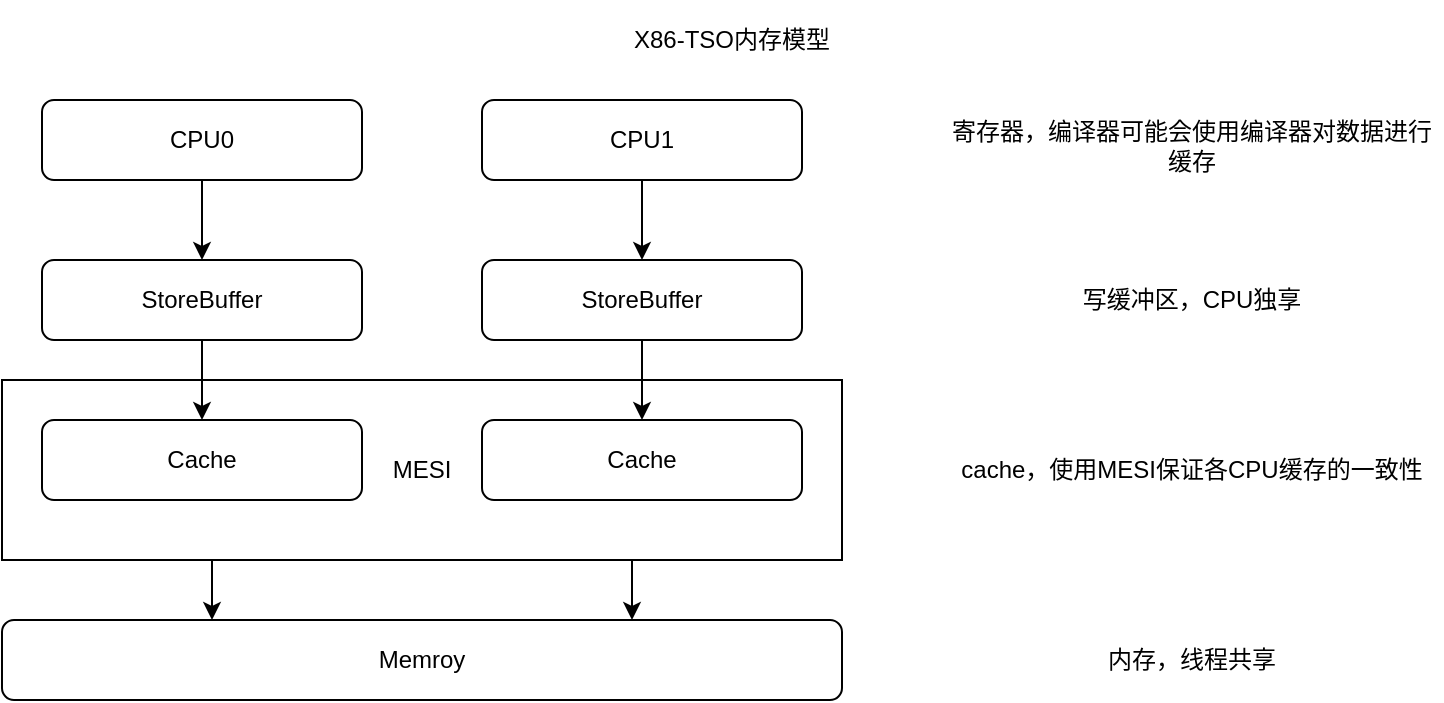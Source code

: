 <mxfile version="13.1.3" type="github">
  <diagram id="C0adtZawv3__-3Yso5-N" name="Page-1">
    <mxGraphModel dx="2029" dy="1131" grid="1" gridSize="10" guides="1" tooltips="1" connect="1" arrows="1" fold="1" page="1" pageScale="1" pageWidth="827" pageHeight="1169" math="0" shadow="0">
      <root>
        <mxCell id="0" />
        <mxCell id="1" parent="0" />
        <mxCell id="F39sRsljc0ifnQZl1Yur-10" value="MESI" style="rounded=0;whiteSpace=wrap;html=1;" vertex="1" parent="1">
          <mxGeometry x="30" y="200" width="420" height="90" as="geometry" />
        </mxCell>
        <mxCell id="F39sRsljc0ifnQZl1Yur-2" value="CPU1" style="rounded=1;whiteSpace=wrap;html=1;" vertex="1" parent="1">
          <mxGeometry x="270" y="60" width="160" height="40" as="geometry" />
        </mxCell>
        <mxCell id="F39sRsljc0ifnQZl1Yur-3" value="StoreBuffer" style="rounded=1;whiteSpace=wrap;html=1;" vertex="1" parent="1">
          <mxGeometry x="50" y="140" width="160" height="40" as="geometry" />
        </mxCell>
        <mxCell id="F39sRsljc0ifnQZl1Yur-4" value="StoreBuffer" style="rounded=1;whiteSpace=wrap;html=1;" vertex="1" parent="1">
          <mxGeometry x="270" y="140" width="160" height="40" as="geometry" />
        </mxCell>
        <mxCell id="F39sRsljc0ifnQZl1Yur-5" value="CPU0" style="rounded=1;whiteSpace=wrap;html=1;" vertex="1" parent="1">
          <mxGeometry x="50" y="60" width="160" height="40" as="geometry" />
        </mxCell>
        <mxCell id="F39sRsljc0ifnQZl1Yur-6" value="" style="endArrow=classic;html=1;exitX=0.5;exitY=1;exitDx=0;exitDy=0;entryX=0.5;entryY=0;entryDx=0;entryDy=0;" edge="1" parent="1" source="F39sRsljc0ifnQZl1Yur-5" target="F39sRsljc0ifnQZl1Yur-3">
          <mxGeometry width="50" height="50" relative="1" as="geometry">
            <mxPoint x="110" y="420" as="sourcePoint" />
            <mxPoint x="160" y="370" as="targetPoint" />
          </mxGeometry>
        </mxCell>
        <mxCell id="F39sRsljc0ifnQZl1Yur-7" value="Cache" style="rounded=1;whiteSpace=wrap;html=1;" vertex="1" parent="1">
          <mxGeometry x="50" y="220" width="160" height="40" as="geometry" />
        </mxCell>
        <mxCell id="F39sRsljc0ifnQZl1Yur-8" value="Memroy" style="rounded=1;whiteSpace=wrap;html=1;" vertex="1" parent="1">
          <mxGeometry x="30" y="320" width="420" height="40" as="geometry" />
        </mxCell>
        <mxCell id="F39sRsljc0ifnQZl1Yur-9" value="Cache" style="rounded=1;whiteSpace=wrap;html=1;" vertex="1" parent="1">
          <mxGeometry x="270" y="220" width="160" height="40" as="geometry" />
        </mxCell>
        <mxCell id="F39sRsljc0ifnQZl1Yur-11" value="" style="endArrow=classic;html=1;exitX=0.5;exitY=1;exitDx=0;exitDy=0;entryX=0.5;entryY=0;entryDx=0;entryDy=0;" edge="1" parent="1" source="F39sRsljc0ifnQZl1Yur-3" target="F39sRsljc0ifnQZl1Yur-7">
          <mxGeometry width="50" height="50" relative="1" as="geometry">
            <mxPoint x="140" y="110" as="sourcePoint" />
            <mxPoint x="140" y="150" as="targetPoint" />
          </mxGeometry>
        </mxCell>
        <mxCell id="F39sRsljc0ifnQZl1Yur-15" value="" style="endArrow=classic;html=1;exitX=0.5;exitY=1;exitDx=0;exitDy=0;" edge="1" parent="1" source="F39sRsljc0ifnQZl1Yur-2" target="F39sRsljc0ifnQZl1Yur-4">
          <mxGeometry width="50" height="50" relative="1" as="geometry">
            <mxPoint x="140" y="190" as="sourcePoint" />
            <mxPoint x="140" y="230" as="targetPoint" />
          </mxGeometry>
        </mxCell>
        <mxCell id="F39sRsljc0ifnQZl1Yur-16" value="" style="endArrow=classic;html=1;exitX=0.5;exitY=1;exitDx=0;exitDy=0;entryX=0.5;entryY=0;entryDx=0;entryDy=0;" edge="1" parent="1" source="F39sRsljc0ifnQZl1Yur-4" target="F39sRsljc0ifnQZl1Yur-9">
          <mxGeometry width="50" height="50" relative="1" as="geometry">
            <mxPoint x="150" y="200" as="sourcePoint" />
            <mxPoint x="300" y="190" as="targetPoint" />
          </mxGeometry>
        </mxCell>
        <mxCell id="F39sRsljc0ifnQZl1Yur-17" value="" style="endArrow=classic;html=1;exitX=0.25;exitY=1;exitDx=0;exitDy=0;entryX=0.25;entryY=0;entryDx=0;entryDy=0;" edge="1" parent="1" source="F39sRsljc0ifnQZl1Yur-10" target="F39sRsljc0ifnQZl1Yur-8">
          <mxGeometry width="50" height="50" relative="1" as="geometry">
            <mxPoint x="140" y="190" as="sourcePoint" />
            <mxPoint x="134" y="330" as="targetPoint" />
          </mxGeometry>
        </mxCell>
        <mxCell id="F39sRsljc0ifnQZl1Yur-18" value="" style="endArrow=classic;html=1;exitX=0.75;exitY=1;exitDx=0;exitDy=0;entryX=0.75;entryY=0;entryDx=0;entryDy=0;" edge="1" parent="1" source="F39sRsljc0ifnQZl1Yur-10" target="F39sRsljc0ifnQZl1Yur-8">
          <mxGeometry width="50" height="50" relative="1" as="geometry">
            <mxPoint x="145" y="300" as="sourcePoint" />
            <mxPoint x="155" y="330" as="targetPoint" />
          </mxGeometry>
        </mxCell>
        <mxCell id="F39sRsljc0ifnQZl1Yur-19" value="内存，线程共享" style="text;html=1;strokeColor=none;fillColor=none;align=center;verticalAlign=middle;whiteSpace=wrap;rounded=0;" vertex="1" parent="1">
          <mxGeometry x="540" y="320" width="170" height="40" as="geometry" />
        </mxCell>
        <mxCell id="F39sRsljc0ifnQZl1Yur-20" value="cache，使用MESI保证各CPU缓存的一致性" style="text;html=1;strokeColor=none;fillColor=none;align=center;verticalAlign=middle;whiteSpace=wrap;rounded=0;" vertex="1" parent="1">
          <mxGeometry x="500" y="220" width="250" height="50" as="geometry" />
        </mxCell>
        <mxCell id="F39sRsljc0ifnQZl1Yur-21" value="写缓冲区，CPU独享" style="text;html=1;strokeColor=none;fillColor=none;align=center;verticalAlign=middle;whiteSpace=wrap;rounded=0;" vertex="1" parent="1">
          <mxGeometry x="500" y="135" width="250" height="50" as="geometry" />
        </mxCell>
        <mxCell id="F39sRsljc0ifnQZl1Yur-22" value="X86-TSO内存模型" style="text;html=1;strokeColor=none;fillColor=none;align=center;verticalAlign=middle;whiteSpace=wrap;rounded=0;" vertex="1" parent="1">
          <mxGeometry x="210" y="10" width="370" height="40" as="geometry" />
        </mxCell>
        <mxCell id="F39sRsljc0ifnQZl1Yur-23" value="寄存器，编译器可能会使用编译器对数据进行缓存" style="text;html=1;strokeColor=none;fillColor=none;align=center;verticalAlign=middle;whiteSpace=wrap;rounded=0;" vertex="1" parent="1">
          <mxGeometry x="500" y="60" width="250" height="45" as="geometry" />
        </mxCell>
      </root>
    </mxGraphModel>
  </diagram>
</mxfile>
